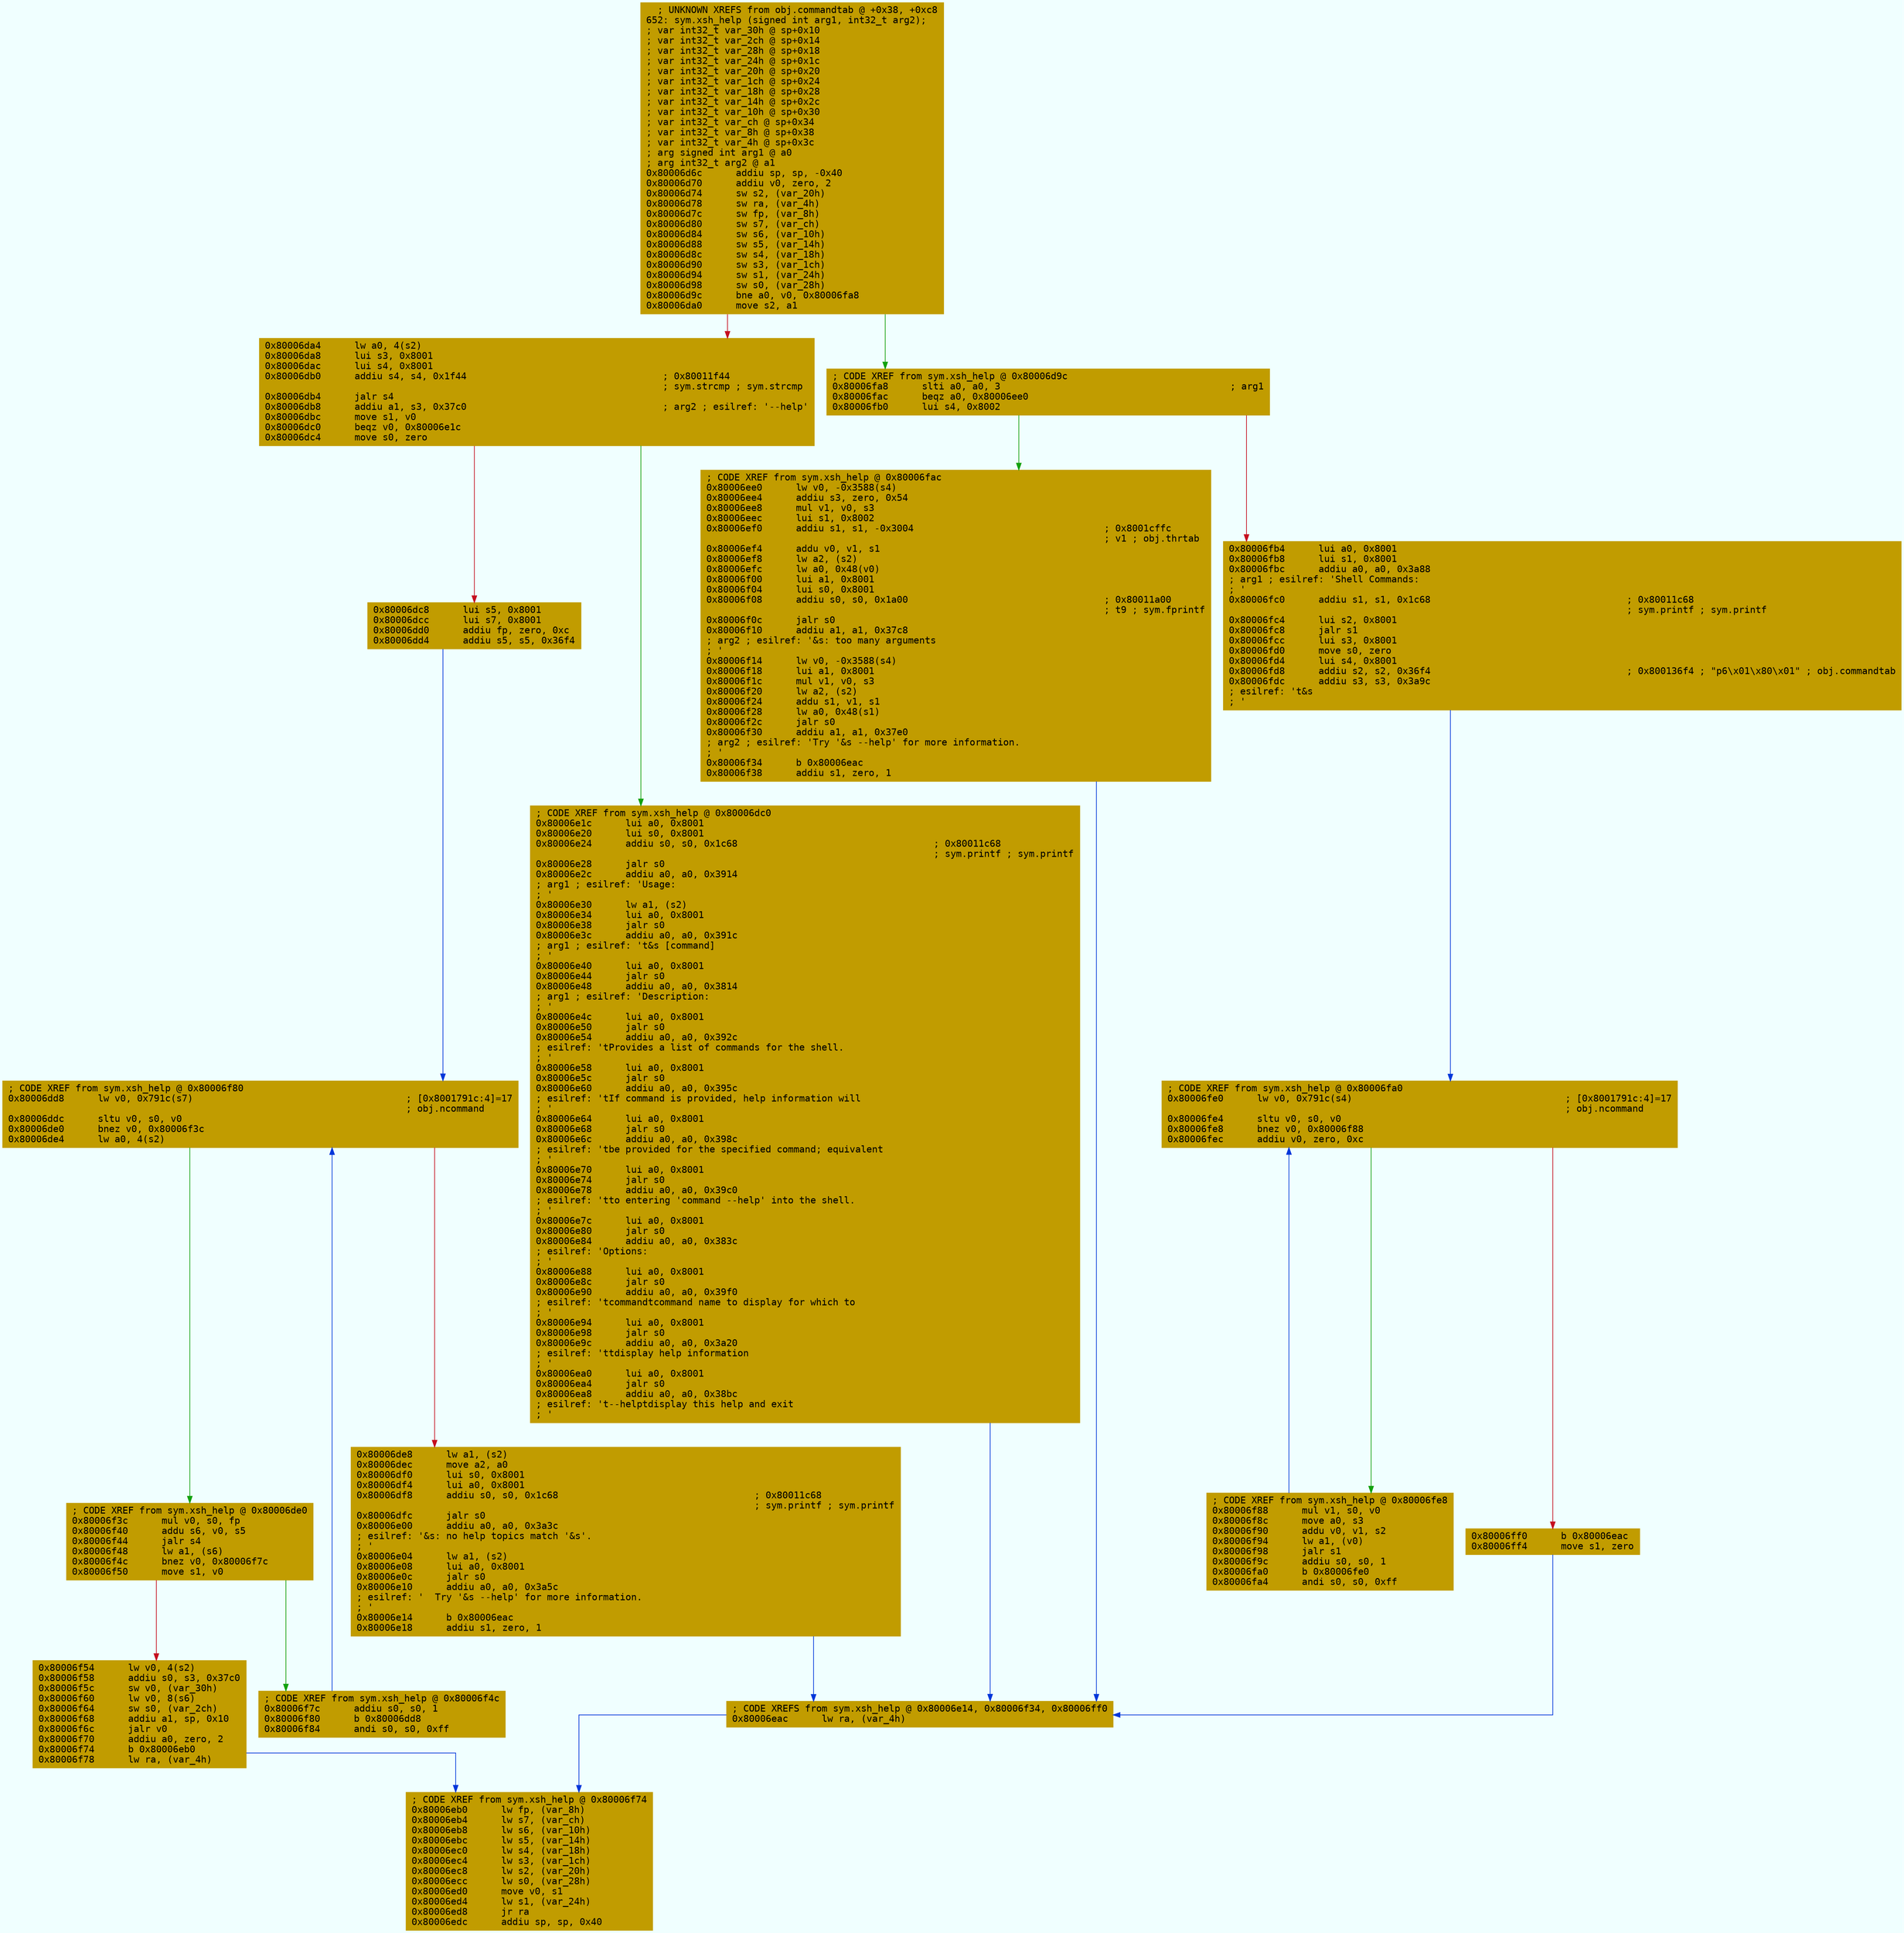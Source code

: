 digraph code {
	graph [bgcolor=azure fontsize=8 fontname="Courier" splines="ortho"];
	node [fillcolor=gray style=filled shape=box];
	edge [arrowhead="normal"];
	"0x80006d6c" [URL="sym.xsh_help/0x80006d6c", fillcolor="#c19c00",color="#c19c00", fontname="Courier",label="  ; UNKNOWN XREFS from obj.commandtab @ +0x38, +0xc8\l652: sym.xsh_help (signed int arg1, int32_t arg2);\l; var int32_t var_30h @ sp+0x10\l; var int32_t var_2ch @ sp+0x14\l; var int32_t var_28h @ sp+0x18\l; var int32_t var_24h @ sp+0x1c\l; var int32_t var_20h @ sp+0x20\l; var int32_t var_1ch @ sp+0x24\l; var int32_t var_18h @ sp+0x28\l; var int32_t var_14h @ sp+0x2c\l; var int32_t var_10h @ sp+0x30\l; var int32_t var_ch @ sp+0x34\l; var int32_t var_8h @ sp+0x38\l; var int32_t var_4h @ sp+0x3c\l; arg signed int arg1 @ a0\l; arg int32_t arg2 @ a1\l0x80006d6c      addiu sp, sp, -0x40\l0x80006d70      addiu v0, zero, 2\l0x80006d74      sw s2, (var_20h)\l0x80006d78      sw ra, (var_4h)\l0x80006d7c      sw fp, (var_8h)\l0x80006d80      sw s7, (var_ch)\l0x80006d84      sw s6, (var_10h)\l0x80006d88      sw s5, (var_14h)\l0x80006d8c      sw s4, (var_18h)\l0x80006d90      sw s3, (var_1ch)\l0x80006d94      sw s1, (var_24h)\l0x80006d98      sw s0, (var_28h)\l0x80006d9c      bne a0, v0, 0x80006fa8\l0x80006da0      move s2, a1\l"]
	"0x80006da4" [URL="sym.xsh_help/0x80006da4", fillcolor="#c19c00",color="#c19c00", fontname="Courier",label="0x80006da4      lw a0, 4(s2)\l0x80006da8      lui s3, 0x8001\l0x80006dac      lui s4, 0x8001\l0x80006db0      addiu s4, s4, 0x1f44                                   ; 0x80011f44\l                                                                       ; sym.strcmp ; sym.strcmp\l0x80006db4      jalr s4\l0x80006db8      addiu a1, s3, 0x37c0                                   ; arg2 ; esilref: '--help'\l0x80006dbc      move s1, v0\l0x80006dc0      beqz v0, 0x80006e1c\l0x80006dc4      move s0, zero\l"]
	"0x80006dc8" [URL="sym.xsh_help/0x80006dc8", fillcolor="#c19c00",color="#c19c00", fontname="Courier",label="0x80006dc8      lui s5, 0x8001\l0x80006dcc      lui s7, 0x8001\l0x80006dd0      addiu fp, zero, 0xc\l0x80006dd4      addiu s5, s5, 0x36f4\l"]
	"0x80006dd8" [URL="sym.xsh_help/0x80006dd8", fillcolor="#c19c00",color="#c19c00", fontname="Courier",label="; CODE XREF from sym.xsh_help @ 0x80006f80\l0x80006dd8      lw v0, 0x791c(s7)                                      ; [0x8001791c:4]=17\l                                                                       ; obj.ncommand\l0x80006ddc      sltu v0, s0, v0\l0x80006de0      bnez v0, 0x80006f3c\l0x80006de4      lw a0, 4(s2)\l"]
	"0x80006de8" [URL="sym.xsh_help/0x80006de8", fillcolor="#c19c00",color="#c19c00", fontname="Courier",label="0x80006de8      lw a1, (s2)\l0x80006dec      move a2, a0\l0x80006df0      lui s0, 0x8001\l0x80006df4      lui a0, 0x8001\l0x80006df8      addiu s0, s0, 0x1c68                                   ; 0x80011c68\l                                                                       ; sym.printf ; sym.printf\l0x80006dfc      jalr s0\l0x80006e00      addiu a0, a0, 0x3a3c                                   \l; esilref: '&s: no help topics match '&s'.\l; '\l0x80006e04      lw a1, (s2)\l0x80006e08      lui a0, 0x8001\l0x80006e0c      jalr s0\l0x80006e10      addiu a0, a0, 0x3a5c                                   \l; esilref: '  Try '&s --help' for more information.\l; '\l0x80006e14      b 0x80006eac\l0x80006e18      addiu s1, zero, 1\l"]
	"0x80006e1c" [URL="sym.xsh_help/0x80006e1c", fillcolor="#c19c00",color="#c19c00", fontname="Courier",label="; CODE XREF from sym.xsh_help @ 0x80006dc0\l0x80006e1c      lui a0, 0x8001\l0x80006e20      lui s0, 0x8001\l0x80006e24      addiu s0, s0, 0x1c68                                   ; 0x80011c68\l                                                                       ; sym.printf ; sym.printf\l0x80006e28      jalr s0\l0x80006e2c      addiu a0, a0, 0x3914                                   \l; arg1 ; esilref: 'Usage:\l; '\l0x80006e30      lw a1, (s2)\l0x80006e34      lui a0, 0x8001\l0x80006e38      jalr s0\l0x80006e3c      addiu a0, a0, 0x391c                                   \l; arg1 ; esilref: '\t&s [command]\l; '\l0x80006e40      lui a0, 0x8001\l0x80006e44      jalr s0\l0x80006e48      addiu a0, a0, 0x3814                                   \l; arg1 ; esilref: 'Description:\l; '\l0x80006e4c      lui a0, 0x8001\l0x80006e50      jalr s0\l0x80006e54      addiu a0, a0, 0x392c                                   \l; esilref: '\tProvides a list of commands for the shell.\l; '\l0x80006e58      lui a0, 0x8001\l0x80006e5c      jalr s0\l0x80006e60      addiu a0, a0, 0x395c                                   \l; esilref: '\tIf command is provided, help information will\l; '\l0x80006e64      lui a0, 0x8001\l0x80006e68      jalr s0\l0x80006e6c      addiu a0, a0, 0x398c                                   \l; esilref: '\tbe provided for the specified command; equivalent\l; '\l0x80006e70      lui a0, 0x8001\l0x80006e74      jalr s0\l0x80006e78      addiu a0, a0, 0x39c0                                   \l; esilref: '\tto entering 'command --help' into the shell.\l; '\l0x80006e7c      lui a0, 0x8001\l0x80006e80      jalr s0\l0x80006e84      addiu a0, a0, 0x383c                                   \l; esilref: 'Options:\l; '\l0x80006e88      lui a0, 0x8001\l0x80006e8c      jalr s0\l0x80006e90      addiu a0, a0, 0x39f0                                   \l; esilref: '\tcommand\tcommand name to display for which to\l; '\l0x80006e94      lui a0, 0x8001\l0x80006e98      jalr s0\l0x80006e9c      addiu a0, a0, 0x3a20                                   \l; esilref: '\t\tdisplay help information\l; '\l0x80006ea0      lui a0, 0x8001\l0x80006ea4      jalr s0\l0x80006ea8      addiu a0, a0, 0x38bc                                   \l; esilref: '\t--help\tdisplay this help and exit\l; '\l"]
	"0x80006eac" [URL="sym.xsh_help/0x80006eac", fillcolor="#c19c00",color="#c19c00", fontname="Courier",label="; CODE XREFS from sym.xsh_help @ 0x80006e14, 0x80006f34, 0x80006ff0\l0x80006eac      lw ra, (var_4h)\l"]
	"0x80006eb0" [URL="sym.xsh_help/0x80006eb0", fillcolor="#c19c00",color="#c19c00", fontname="Courier",label="; CODE XREF from sym.xsh_help @ 0x80006f74\l0x80006eb0      lw fp, (var_8h)\l0x80006eb4      lw s7, (var_ch)\l0x80006eb8      lw s6, (var_10h)\l0x80006ebc      lw s5, (var_14h)\l0x80006ec0      lw s4, (var_18h)\l0x80006ec4      lw s3, (var_1ch)\l0x80006ec8      lw s2, (var_20h)\l0x80006ecc      lw s0, (var_28h)\l0x80006ed0      move v0, s1\l0x80006ed4      lw s1, (var_24h)\l0x80006ed8      jr ra\l0x80006edc      addiu sp, sp, 0x40\l"]
	"0x80006ee0" [URL="sym.xsh_help/0x80006ee0", fillcolor="#c19c00",color="#c19c00", fontname="Courier",label="; CODE XREF from sym.xsh_help @ 0x80006fac\l0x80006ee0      lw v0, -0x3588(s4)\l0x80006ee4      addiu s3, zero, 0x54\l0x80006ee8      mul v1, v0, s3\l0x80006eec      lui s1, 0x8002\l0x80006ef0      addiu s1, s1, -0x3004                                  ; 0x8001cffc\l                                                                       ; v1 ; obj.thrtab\l0x80006ef4      addu v0, v1, s1\l0x80006ef8      lw a2, (s2)\l0x80006efc      lw a0, 0x48(v0)\l0x80006f00      lui a1, 0x8001\l0x80006f04      lui s0, 0x8001\l0x80006f08      addiu s0, s0, 0x1a00                                   ; 0x80011a00\l                                                                       ; t9 ; sym.fprintf\l0x80006f0c      jalr s0\l0x80006f10      addiu a1, a1, 0x37c8                                   \l; arg2 ; esilref: '&s: too many arguments\l; '\l0x80006f14      lw v0, -0x3588(s4)\l0x80006f18      lui a1, 0x8001\l0x80006f1c      mul v1, v0, s3\l0x80006f20      lw a2, (s2)\l0x80006f24      addu s1, v1, s1\l0x80006f28      lw a0, 0x48(s1)\l0x80006f2c      jalr s0\l0x80006f30      addiu a1, a1, 0x37e0                                   \l; arg2 ; esilref: 'Try '&s --help' for more information.\l; '\l0x80006f34      b 0x80006eac\l0x80006f38      addiu s1, zero, 1\l"]
	"0x80006f3c" [URL="sym.xsh_help/0x80006f3c", fillcolor="#c19c00",color="#c19c00", fontname="Courier",label="; CODE XREF from sym.xsh_help @ 0x80006de0\l0x80006f3c      mul v0, s0, fp\l0x80006f40      addu s6, v0, s5\l0x80006f44      jalr s4\l0x80006f48      lw a1, (s6)\l0x80006f4c      bnez v0, 0x80006f7c\l0x80006f50      move s1, v0\l"]
	"0x80006f54" [URL="sym.xsh_help/0x80006f54", fillcolor="#c19c00",color="#c19c00", fontname="Courier",label="0x80006f54      lw v0, 4(s2)\l0x80006f58      addiu s0, s3, 0x37c0\l0x80006f5c      sw v0, (var_30h)\l0x80006f60      lw v0, 8(s6)\l0x80006f64      sw s0, (var_2ch)\l0x80006f68      addiu a1, sp, 0x10\l0x80006f6c      jalr v0\l0x80006f70      addiu a0, zero, 2\l0x80006f74      b 0x80006eb0\l0x80006f78      lw ra, (var_4h)\l"]
	"0x80006f7c" [URL="sym.xsh_help/0x80006f7c", fillcolor="#c19c00",color="#c19c00", fontname="Courier",label="; CODE XREF from sym.xsh_help @ 0x80006f4c\l0x80006f7c      addiu s0, s0, 1\l0x80006f80      b 0x80006dd8\l0x80006f84      andi s0, s0, 0xff\l"]
	"0x80006f88" [URL="sym.xsh_help/0x80006f88", fillcolor="#c19c00",color="#c19c00", fontname="Courier",label="; CODE XREF from sym.xsh_help @ 0x80006fe8\l0x80006f88      mul v1, s0, v0\l0x80006f8c      move a0, s3\l0x80006f90      addu v0, v1, s2\l0x80006f94      lw a1, (v0)\l0x80006f98      jalr s1\l0x80006f9c      addiu s0, s0, 1\l0x80006fa0      b 0x80006fe0\l0x80006fa4      andi s0, s0, 0xff\l"]
	"0x80006fa8" [URL="sym.xsh_help/0x80006fa8", fillcolor="#c19c00",color="#c19c00", fontname="Courier",label="; CODE XREF from sym.xsh_help @ 0x80006d9c\l0x80006fa8      slti a0, a0, 3                                         ; arg1\l0x80006fac      beqz a0, 0x80006ee0\l0x80006fb0      lui s4, 0x8002\l"]
	"0x80006fb4" [URL="sym.xsh_help/0x80006fb4", fillcolor="#c19c00",color="#c19c00", fontname="Courier",label="0x80006fb4      lui a0, 0x8001\l0x80006fb8      lui s1, 0x8001\l0x80006fbc      addiu a0, a0, 0x3a88                                   \l; arg1 ; esilref: 'Shell Commands:\l; '\l0x80006fc0      addiu s1, s1, 0x1c68                                   ; 0x80011c68\l                                                                       ; sym.printf ; sym.printf\l0x80006fc4      lui s2, 0x8001\l0x80006fc8      jalr s1\l0x80006fcc      lui s3, 0x8001\l0x80006fd0      move s0, zero\l0x80006fd4      lui s4, 0x8001\l0x80006fd8      addiu s2, s2, 0x36f4                                   ; 0x800136f4 ; \"p6\\x01\\x80\\x01\" ; obj.commandtab\l0x80006fdc      addiu s3, s3, 0x3a9c                                   \l; esilref: '\t&s\l; '\l"]
	"0x80006fe0" [URL="sym.xsh_help/0x80006fe0", fillcolor="#c19c00",color="#c19c00", fontname="Courier",label="; CODE XREF from sym.xsh_help @ 0x80006fa0\l0x80006fe0      lw v0, 0x791c(s4)                                      ; [0x8001791c:4]=17\l                                                                       ; obj.ncommand\l0x80006fe4      sltu v0, s0, v0\l0x80006fe8      bnez v0, 0x80006f88\l0x80006fec      addiu v0, zero, 0xc\l"]
	"0x80006ff0" [URL="sym.xsh_help/0x80006ff0", fillcolor="#c19c00",color="#c19c00", fontname="Courier",label="0x80006ff0      b 0x80006eac\l0x80006ff4      move s1, zero\l"]
        "0x80006d6c" -> "0x80006fa8" [color="#13a10e"];
        "0x80006d6c" -> "0x80006da4" [color="#c50f1f"];
        "0x80006da4" -> "0x80006e1c" [color="#13a10e"];
        "0x80006da4" -> "0x80006dc8" [color="#c50f1f"];
        "0x80006dc8" -> "0x80006dd8" [color="#0037da"];
        "0x80006dd8" -> "0x80006f3c" [color="#13a10e"];
        "0x80006dd8" -> "0x80006de8" [color="#c50f1f"];
        "0x80006de8" -> "0x80006eac" [color="#0037da"];
        "0x80006e1c" -> "0x80006eac" [color="#0037da"];
        "0x80006eac" -> "0x80006eb0" [color="#0037da"];
        "0x80006ee0" -> "0x80006eac" [color="#0037da"];
        "0x80006f3c" -> "0x80006f7c" [color="#13a10e"];
        "0x80006f3c" -> "0x80006f54" [color="#c50f1f"];
        "0x80006f54" -> "0x80006eb0" [color="#0037da"];
        "0x80006f7c" -> "0x80006dd8" [color="#0037da"];
        "0x80006f88" -> "0x80006fe0" [color="#0037da"];
        "0x80006fa8" -> "0x80006ee0" [color="#13a10e"];
        "0x80006fa8" -> "0x80006fb4" [color="#c50f1f"];
        "0x80006fb4" -> "0x80006fe0" [color="#0037da"];
        "0x80006fe0" -> "0x80006f88" [color="#13a10e"];
        "0x80006fe0" -> "0x80006ff0" [color="#c50f1f"];
        "0x80006ff0" -> "0x80006eac" [color="#0037da"];
}
